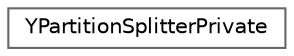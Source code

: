 digraph "Graphical Class Hierarchy"
{
 // LATEX_PDF_SIZE
  bgcolor="transparent";
  edge [fontname=Helvetica,fontsize=10,labelfontname=Helvetica,labelfontsize=10];
  node [fontname=Helvetica,fontsize=10,shape=box,height=0.2,width=0.4];
  rankdir="LR";
  Node0 [id="Node000000",label="YPartitionSplitterPrivate",height=0.2,width=0.4,color="grey40", fillcolor="white", style="filled",URL="$structYPartitionSplitterPrivate.html",tooltip=" "];
}
